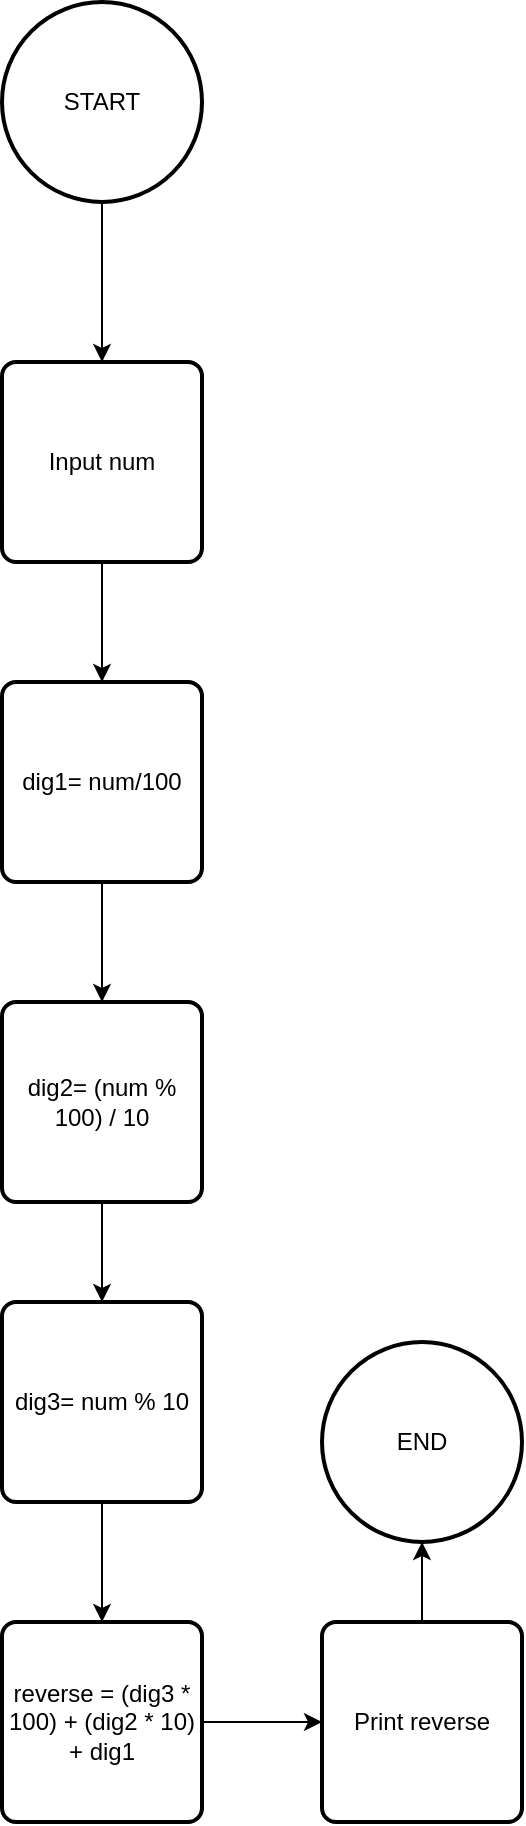 <mxfile version="25.0.3">
  <diagram id="C5RBs43oDa-KdzZeNtuy" name="Page-1">
    <mxGraphModel dx="837" dy="487" grid="1" gridSize="10" guides="1" tooltips="1" connect="1" arrows="1" fold="1" page="1" pageScale="1" pageWidth="827" pageHeight="1169" math="0" shadow="0">
      <root>
        <mxCell id="WIyWlLk6GJQsqaUBKTNV-0" />
        <mxCell id="WIyWlLk6GJQsqaUBKTNV-1" parent="WIyWlLk6GJQsqaUBKTNV-0" />
        <mxCell id="ICIlq7ei2oUqExQS0pTp-1" style="edgeStyle=orthogonalEdgeStyle;rounded=0;orthogonalLoop=1;jettySize=auto;html=1;" edge="1" parent="WIyWlLk6GJQsqaUBKTNV-1" source="ICIlq7ei2oUqExQS0pTp-0" target="ICIlq7ei2oUqExQS0pTp-2">
          <mxGeometry relative="1" as="geometry">
            <mxPoint x="140" y="200" as="targetPoint" />
          </mxGeometry>
        </mxCell>
        <mxCell id="ICIlq7ei2oUqExQS0pTp-0" value="START" style="strokeWidth=2;html=1;shape=mxgraph.flowchart.start_2;whiteSpace=wrap;" vertex="1" parent="WIyWlLk6GJQsqaUBKTNV-1">
          <mxGeometry x="90" y="20" width="100" height="100" as="geometry" />
        </mxCell>
        <mxCell id="ICIlq7ei2oUqExQS0pTp-3" style="edgeStyle=orthogonalEdgeStyle;rounded=0;orthogonalLoop=1;jettySize=auto;html=1;" edge="1" parent="WIyWlLk6GJQsqaUBKTNV-1" source="ICIlq7ei2oUqExQS0pTp-2">
          <mxGeometry relative="1" as="geometry">
            <mxPoint x="140" y="360" as="targetPoint" />
          </mxGeometry>
        </mxCell>
        <mxCell id="ICIlq7ei2oUqExQS0pTp-2" value="Input num" style="rounded=1;whiteSpace=wrap;html=1;absoluteArcSize=1;arcSize=14;strokeWidth=2;" vertex="1" parent="WIyWlLk6GJQsqaUBKTNV-1">
          <mxGeometry x="90" y="200" width="100" height="100" as="geometry" />
        </mxCell>
        <mxCell id="ICIlq7ei2oUqExQS0pTp-26" value="dig1= num/100" style="rounded=1;whiteSpace=wrap;html=1;absoluteArcSize=1;arcSize=14;strokeWidth=2;" vertex="1" parent="WIyWlLk6GJQsqaUBKTNV-1">
          <mxGeometry x="90" y="360" width="100" height="100" as="geometry" />
        </mxCell>
        <mxCell id="ICIlq7ei2oUqExQS0pTp-29" style="edgeStyle=orthogonalEdgeStyle;rounded=0;orthogonalLoop=1;jettySize=auto;html=1;entryX=0.5;entryY=0;entryDx=0;entryDy=0;entryPerimeter=0;" edge="1" parent="WIyWlLk6GJQsqaUBKTNV-1" source="ICIlq7ei2oUqExQS0pTp-26">
          <mxGeometry relative="1" as="geometry">
            <mxPoint x="140" y="520" as="targetPoint" />
          </mxGeometry>
        </mxCell>
        <mxCell id="ICIlq7ei2oUqExQS0pTp-48" style="edgeStyle=orthogonalEdgeStyle;rounded=0;orthogonalLoop=1;jettySize=auto;html=1;" edge="1" parent="WIyWlLk6GJQsqaUBKTNV-1" source="ICIlq7ei2oUqExQS0pTp-47" target="ICIlq7ei2oUqExQS0pTp-49">
          <mxGeometry relative="1" as="geometry">
            <mxPoint x="140" y="680" as="targetPoint" />
          </mxGeometry>
        </mxCell>
        <mxCell id="ICIlq7ei2oUqExQS0pTp-47" value="dig2= (num % 100) / 10" style="rounded=1;whiteSpace=wrap;html=1;absoluteArcSize=1;arcSize=14;strokeWidth=2;" vertex="1" parent="WIyWlLk6GJQsqaUBKTNV-1">
          <mxGeometry x="90" y="520" width="100" height="100" as="geometry" />
        </mxCell>
        <mxCell id="ICIlq7ei2oUqExQS0pTp-50" style="edgeStyle=orthogonalEdgeStyle;rounded=0;orthogonalLoop=1;jettySize=auto;html=1;" edge="1" parent="WIyWlLk6GJQsqaUBKTNV-1" source="ICIlq7ei2oUqExQS0pTp-49" target="ICIlq7ei2oUqExQS0pTp-51">
          <mxGeometry relative="1" as="geometry">
            <mxPoint x="140" y="840" as="targetPoint" />
          </mxGeometry>
        </mxCell>
        <mxCell id="ICIlq7ei2oUqExQS0pTp-49" value="dig3= num % 10" style="rounded=1;whiteSpace=wrap;html=1;absoluteArcSize=1;arcSize=14;strokeWidth=2;" vertex="1" parent="WIyWlLk6GJQsqaUBKTNV-1">
          <mxGeometry x="90" y="670" width="100" height="100" as="geometry" />
        </mxCell>
        <mxCell id="ICIlq7ei2oUqExQS0pTp-52" style="edgeStyle=orthogonalEdgeStyle;rounded=0;orthogonalLoop=1;jettySize=auto;html=1;" edge="1" parent="WIyWlLk6GJQsqaUBKTNV-1" source="ICIlq7ei2oUqExQS0pTp-51" target="ICIlq7ei2oUqExQS0pTp-53">
          <mxGeometry relative="1" as="geometry">
            <mxPoint x="280" y="880" as="targetPoint" />
          </mxGeometry>
        </mxCell>
        <mxCell id="ICIlq7ei2oUqExQS0pTp-51" value="reverse = (dig3 * 100) + (dig2 * 10) + dig1" style="rounded=1;whiteSpace=wrap;html=1;absoluteArcSize=1;arcSize=14;strokeWidth=2;" vertex="1" parent="WIyWlLk6GJQsqaUBKTNV-1">
          <mxGeometry x="90" y="830" width="100" height="100" as="geometry" />
        </mxCell>
        <mxCell id="ICIlq7ei2oUqExQS0pTp-54" style="edgeStyle=orthogonalEdgeStyle;rounded=0;orthogonalLoop=1;jettySize=auto;html=1;" edge="1" parent="WIyWlLk6GJQsqaUBKTNV-1" source="ICIlq7ei2oUqExQS0pTp-53" target="ICIlq7ei2oUqExQS0pTp-55">
          <mxGeometry relative="1" as="geometry">
            <mxPoint x="300" y="760" as="targetPoint" />
          </mxGeometry>
        </mxCell>
        <mxCell id="ICIlq7ei2oUqExQS0pTp-53" value="Print reverse" style="rounded=1;whiteSpace=wrap;html=1;absoluteArcSize=1;arcSize=14;strokeWidth=2;" vertex="1" parent="WIyWlLk6GJQsqaUBKTNV-1">
          <mxGeometry x="250" y="830" width="100" height="100" as="geometry" />
        </mxCell>
        <mxCell id="ICIlq7ei2oUqExQS0pTp-55" value="END" style="strokeWidth=2;html=1;shape=mxgraph.flowchart.start_2;whiteSpace=wrap;" vertex="1" parent="WIyWlLk6GJQsqaUBKTNV-1">
          <mxGeometry x="250" y="690" width="100" height="100" as="geometry" />
        </mxCell>
      </root>
    </mxGraphModel>
  </diagram>
</mxfile>

